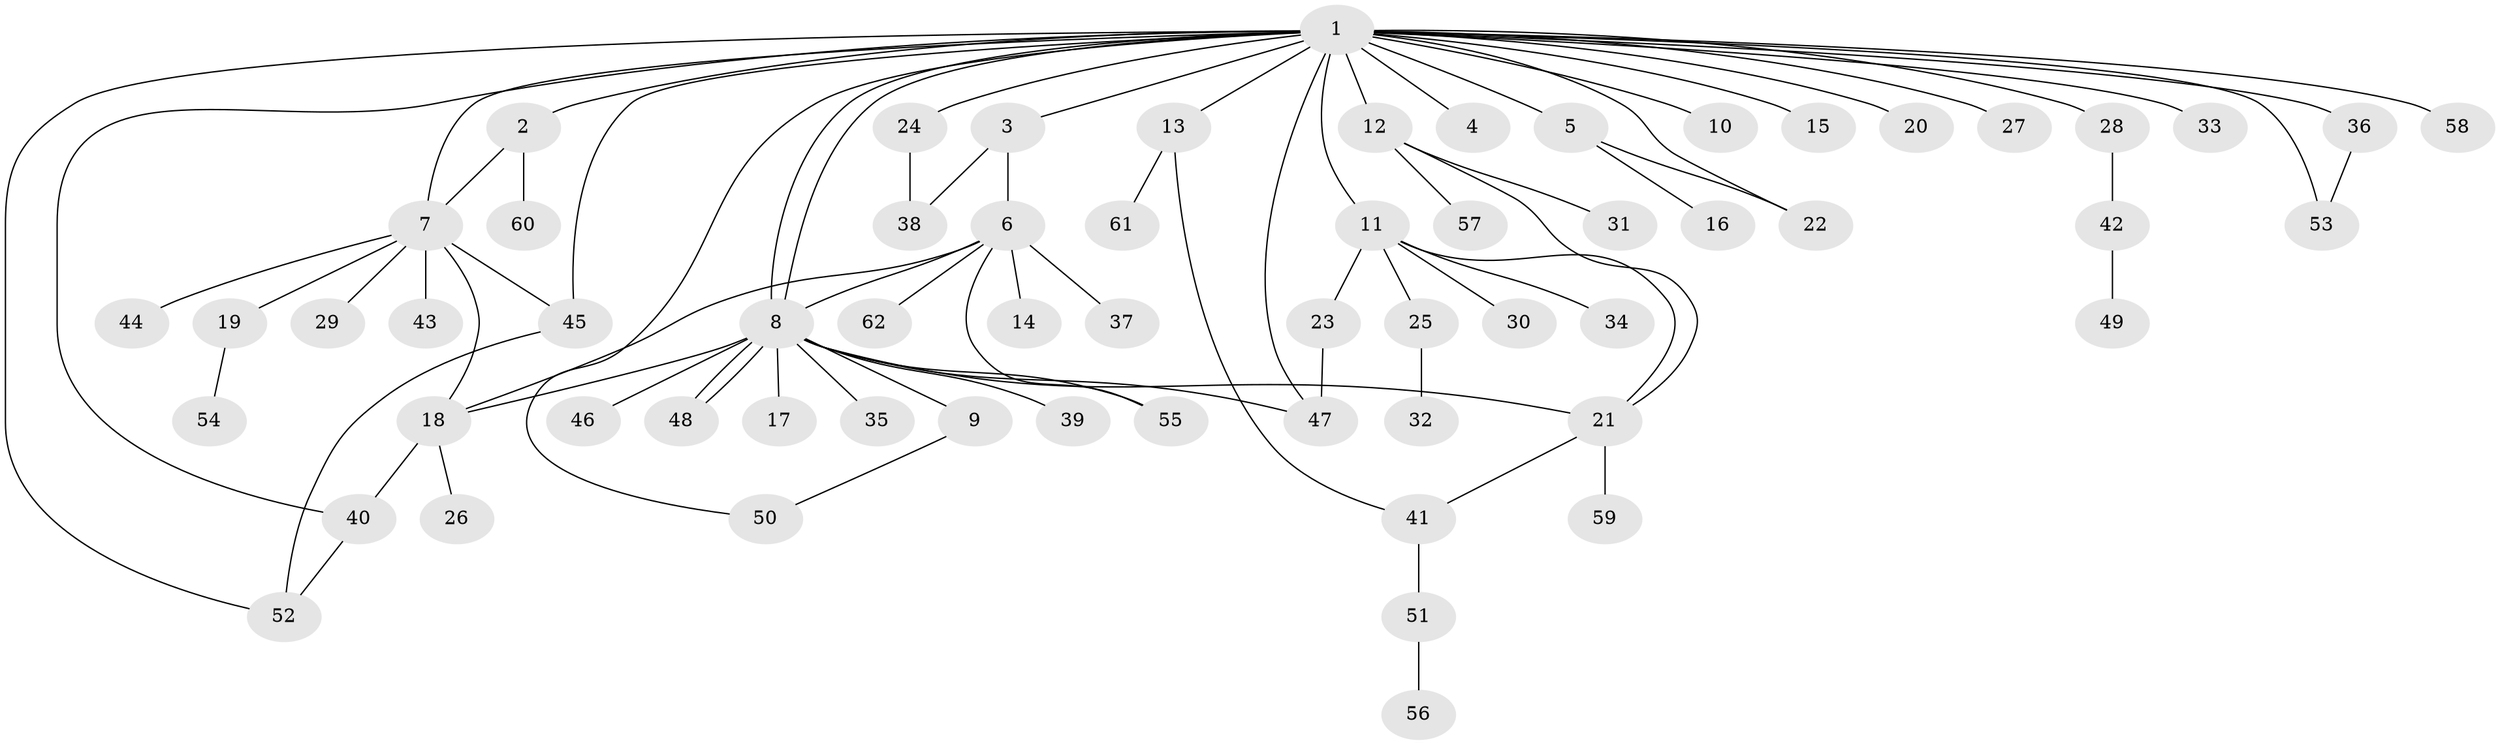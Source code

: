 // Generated by graph-tools (version 1.1) at 2025/48/03/09/25 04:48:35]
// undirected, 62 vertices, 81 edges
graph export_dot {
graph [start="1"]
  node [color=gray90,style=filled];
  1;
  2;
  3;
  4;
  5;
  6;
  7;
  8;
  9;
  10;
  11;
  12;
  13;
  14;
  15;
  16;
  17;
  18;
  19;
  20;
  21;
  22;
  23;
  24;
  25;
  26;
  27;
  28;
  29;
  30;
  31;
  32;
  33;
  34;
  35;
  36;
  37;
  38;
  39;
  40;
  41;
  42;
  43;
  44;
  45;
  46;
  47;
  48;
  49;
  50;
  51;
  52;
  53;
  54;
  55;
  56;
  57;
  58;
  59;
  60;
  61;
  62;
  1 -- 2;
  1 -- 3;
  1 -- 4;
  1 -- 5;
  1 -- 7;
  1 -- 8;
  1 -- 8;
  1 -- 10;
  1 -- 11;
  1 -- 12;
  1 -- 13;
  1 -- 15;
  1 -- 20;
  1 -- 22;
  1 -- 24;
  1 -- 27;
  1 -- 28;
  1 -- 33;
  1 -- 36;
  1 -- 40;
  1 -- 45;
  1 -- 47;
  1 -- 50;
  1 -- 52;
  1 -- 53;
  1 -- 58;
  2 -- 7;
  2 -- 60;
  3 -- 6;
  3 -- 38;
  5 -- 16;
  5 -- 22;
  6 -- 8;
  6 -- 14;
  6 -- 18;
  6 -- 37;
  6 -- 55;
  6 -- 62;
  7 -- 18;
  7 -- 19;
  7 -- 29;
  7 -- 43;
  7 -- 44;
  7 -- 45;
  8 -- 9;
  8 -- 17;
  8 -- 18;
  8 -- 21;
  8 -- 35;
  8 -- 39;
  8 -- 46;
  8 -- 47;
  8 -- 48;
  8 -- 48;
  8 -- 55;
  9 -- 50;
  11 -- 21;
  11 -- 23;
  11 -- 25;
  11 -- 30;
  11 -- 34;
  12 -- 21;
  12 -- 31;
  12 -- 57;
  13 -- 41;
  13 -- 61;
  18 -- 26;
  18 -- 40;
  19 -- 54;
  21 -- 41;
  21 -- 59;
  23 -- 47;
  24 -- 38;
  25 -- 32;
  28 -- 42;
  36 -- 53;
  40 -- 52;
  41 -- 51;
  42 -- 49;
  45 -- 52;
  51 -- 56;
}

